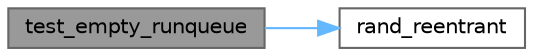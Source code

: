 digraph "test_empty_runqueue"
{
 // LATEX_PDF_SIZE
  bgcolor="transparent";
  edge [fontname=Helvetica,fontsize=10,labelfontname=Helvetica,labelfontsize=10];
  node [fontname=Helvetica,fontsize=10,shape=box,height=0.2,width=0.4];
  rankdir="LR";
  Node1 [id="Node000001",label="test_empty_runqueue",height=0.2,width=0.4,color="gray40", fillcolor="grey60", style="filled", fontcolor="black",tooltip=" "];
  Node1 -> Node2 [id="edge1_Node000001_Node000002",color="steelblue1",style="solid",tooltip=" "];
  Node2 [id="Node000002",label="rand_reentrant",height=0.2,width=0.4,color="grey40", fillcolor="white", style="filled",URL="$cxx11__runqueue_8cpp.html#a266e47be17e15851db3c3598ca94d7a8",tooltip=" "];
}
